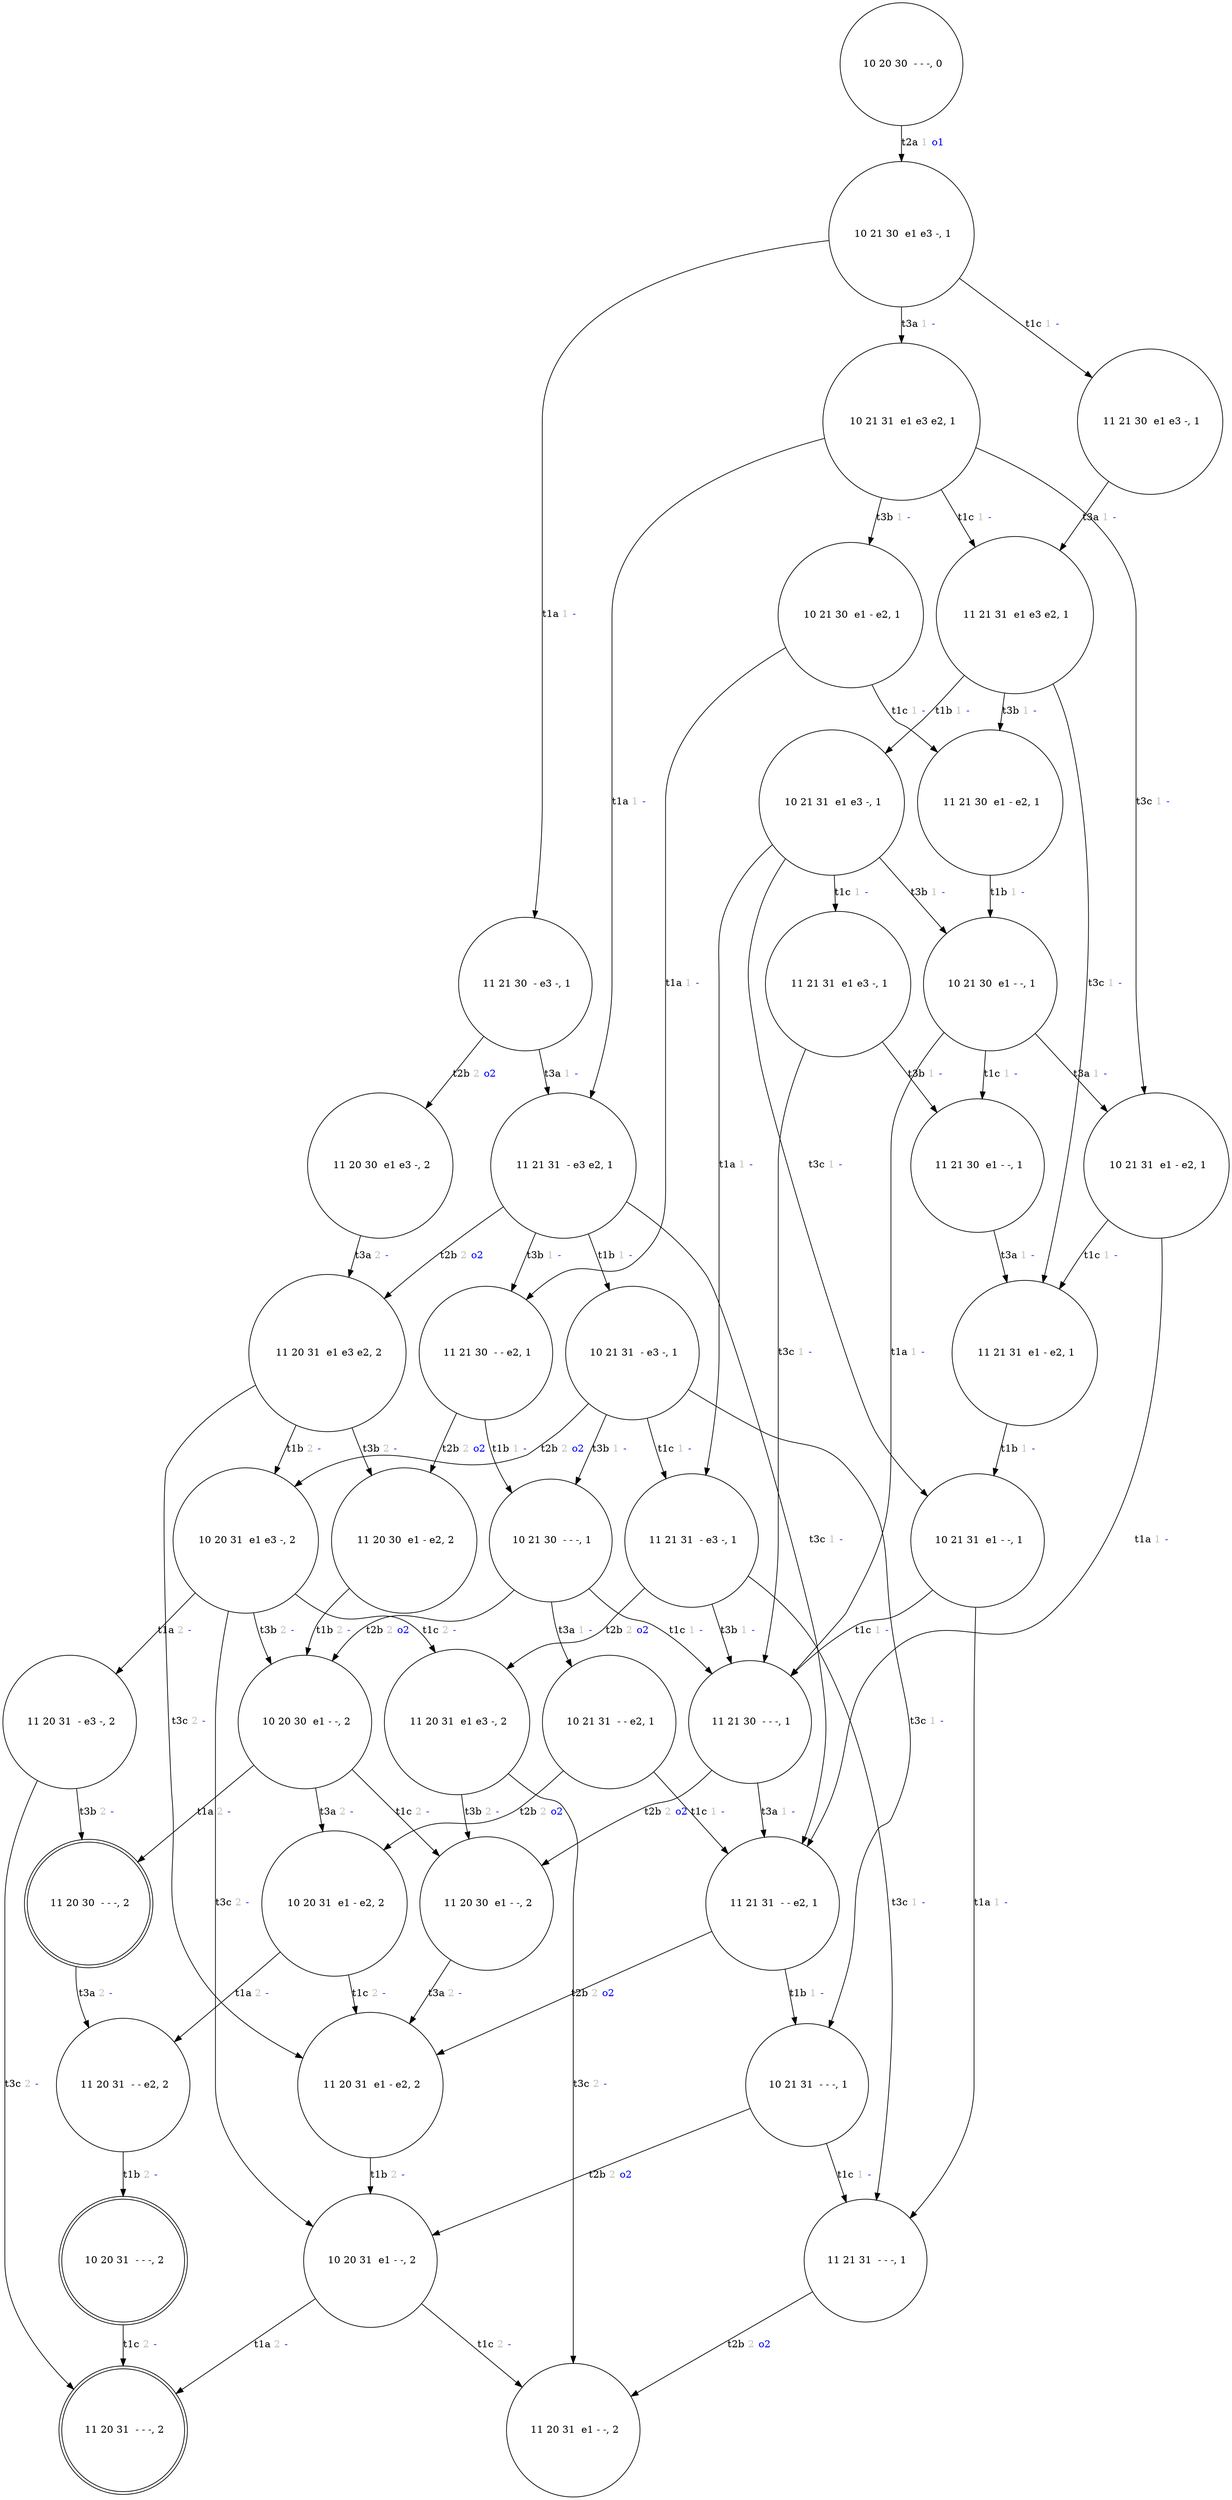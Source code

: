 digraph Rete3_OS_state {
	" 10 20 30  - - -, 0" [shape=circle]
	" 10 21 30  e1 e3 -, 1" [shape=circle]
	" 11 21 30  - e3 -, 1" [shape=circle]
	" 11 20 30  e1 e3 -, 2" [shape=circle]
	" 11 20 31  e1 e3 e2, 2" [shape=circle]
	" 10 20 31  e1 e3 -, 2" [shape=circle]
	" 11 20 31  - e3 -, 2" [shape=circle]
	" 11 20 30  - - -, 2" [shape=doublecircle]
	" 11 20 31  - - e2, 2" [shape=circle]
	" 10 20 31  - - -, 2" [shape=doublecircle]
	" 11 20 31  - - -, 2" [shape=doublecircle]
	" 11 20 31  e1 e3 -, 2" [shape=circle]
	" 11 20 30  e1 - -, 2" [shape=circle]
	" 11 20 31  e1 - e2, 2" [shape=circle]
	" 10 20 31  e1 - -, 2" [shape=circle]
	" 11 20 31  e1 - -, 2" [shape=circle]
	" 10 20 30  e1 - -, 2" [shape=circle]
	" 10 20 31  e1 - e2, 2" [shape=circle]
	" 11 20 30  e1 - e2, 2" [shape=circle]
	" 11 21 31  - e3 e2, 1" [shape=circle]
	" 10 21 31  - e3 -, 1" [shape=circle]
	" 11 21 31  - e3 -, 1" [shape=circle]
	" 11 20 31  e1 e3 -, 2" [shape=circle]
	" 11 21 30  - - -, 1" [shape=circle]
	" 11 20 30  e1 - -, 2" [shape=circle]
	" 11 21 31  - - e2, 1" [shape=circle]
	" 10 21 31  - - -, 1" [shape=circle]
	" 11 21 31  - - -, 1" [shape=circle]
	" 11 20 31  e1 - -, 2" [shape=circle]
	" 10 20 31  e1 - -, 2" [shape=circle]
	" 11 20 31  e1 - e2, 2" [shape=circle]
	" 10 20 31  e1 e3 -, 2" [shape=circle]
	" 10 21 30  - - -, 1" [shape=circle]
	" 10 20 30  e1 - -, 2" [shape=circle]
	" 10 21 31  - - e2, 1" [shape=circle]
	" 10 20 31  e1 - e2, 2" [shape=circle]
	" 11 20 31  e1 e3 e2, 2" [shape=circle]
	" 11 21 30  - - e2, 1" [shape=circle]
	" 11 20 30  e1 - e2, 2" [shape=circle]
	" 11 21 30  e1 e3 -, 1" [shape=circle]
	" 11 21 31  e1 e3 e2, 1" [shape=circle]
	" 10 21 31  e1 e3 -, 1" [shape=circle]
	" 11 21 31  e1 e3 -, 1" [shape=circle]
	" 11 21 30  e1 - -, 1" [shape=circle]
	" 11 21 31  e1 - e2, 1" [shape=circle]
	" 10 21 31  e1 - -, 1" [shape=circle]
	" 10 21 30  e1 - -, 1" [shape=circle]
	" 10 21 31  e1 - e2, 1" [shape=circle]
	" 11 21 30  e1 - e2, 1" [shape=circle]
	" 10 21 31  e1 e3 e2, 1" [shape=circle]
	" 10 21 30  e1 - e2, 1" [shape=circle]
	" 10 20 30  - - -, 0" -> " 10 21 30  e1 e3 -, 1" [label=<t2a <FONT COLOR="grey">1</FONT> <FONT COLOR="blue">o1</FONT>>]
	" 10 21 30  e1 e3 -, 1" -> " 11 21 30  - e3 -, 1" [label=<t1a <FONT COLOR="grey">1</FONT> <FONT COLOR="blue">-</FONT>>]
	" 11 21 30  - e3 -, 1" -> " 11 20 30  e1 e3 -, 2" [label=<t2b <FONT COLOR="grey">2</FONT> <FONT COLOR="blue">o2</FONT>>]
	" 11 20 30  e1 e3 -, 2" -> " 11 20 31  e1 e3 e2, 2" [label=<t3a <FONT COLOR="grey">2</FONT> <FONT COLOR="blue">-</FONT>>]
	" 11 20 31  e1 e3 e2, 2" -> " 10 20 31  e1 e3 -, 2" [label=<t1b <FONT COLOR="grey">2</FONT> <FONT COLOR="blue">-</FONT>>]
	" 10 20 31  e1 e3 -, 2" -> " 11 20 31  - e3 -, 2" [label=<t1a <FONT COLOR="grey">2</FONT> <FONT COLOR="blue">-</FONT>>]
	" 11 20 31  - e3 -, 2" -> " 11 20 30  - - -, 2" [label=<t3b <FONT COLOR="grey">2</FONT> <FONT COLOR="blue">-</FONT>>]
	" 11 20 30  - - -, 2" -> " 11 20 31  - - e2, 2" [label=<t3a <FONT COLOR="grey">2</FONT> <FONT COLOR="blue">-</FONT>>]
	" 11 20 31  - - e2, 2" -> " 10 20 31  - - -, 2" [label=<t1b <FONT COLOR="grey">2</FONT> <FONT COLOR="blue">-</FONT>>]
	" 10 20 31  - - -, 2" -> " 11 20 31  - - -, 2" [label=<t1c <FONT COLOR="grey">2</FONT> <FONT COLOR="blue">-</FONT>>]
	" 11 20 31  - e3 -, 2" -> " 11 20 31  - - -, 2" [label=<t3c <FONT COLOR="grey">2</FONT> <FONT COLOR="blue">-</FONT>>]
	" 10 20 31  e1 e3 -, 2" -> " 11 20 31  e1 e3 -, 2" [label=<t1c <FONT COLOR="grey">2</FONT> <FONT COLOR="blue">-</FONT>>]
	" 11 20 31  e1 e3 -, 2" -> " 11 20 30  e1 - -, 2" [label=<t3b <FONT COLOR="grey">2</FONT> <FONT COLOR="blue">-</FONT>>]
	" 11 20 30  e1 - -, 2" -> " 11 20 31  e1 - e2, 2" [label=<t3a <FONT COLOR="grey">2</FONT> <FONT COLOR="blue">-</FONT>>]
	" 11 20 31  e1 - e2, 2" -> " 10 20 31  e1 - -, 2" [label=<t1b <FONT COLOR="grey">2</FONT> <FONT COLOR="blue">-</FONT>>]
	" 10 20 31  e1 - -, 2" -> " 11 20 31  - - -, 2" [label=<t1a <FONT COLOR="grey">2</FONT> <FONT COLOR="blue">-</FONT>>]
	" 10 20 31  e1 - -, 2" -> " 11 20 31  e1 - -, 2" [label=<t1c <FONT COLOR="grey">2</FONT> <FONT COLOR="blue">-</FONT>>]
	" 11 20 31  e1 e3 -, 2" -> " 11 20 31  e1 - -, 2" [label=<t3c <FONT COLOR="grey">2</FONT> <FONT COLOR="blue">-</FONT>>]
	" 10 20 31  e1 e3 -, 2" -> " 10 20 30  e1 - -, 2" [label=<t3b <FONT COLOR="grey">2</FONT> <FONT COLOR="blue">-</FONT>>]
	" 10 20 30  e1 - -, 2" -> " 11 20 30  - - -, 2" [label=<t1a <FONT COLOR="grey">2</FONT> <FONT COLOR="blue">-</FONT>>]
	" 10 20 30  e1 - -, 2" -> " 11 20 30  e1 - -, 2" [label=<t1c <FONT COLOR="grey">2</FONT> <FONT COLOR="blue">-</FONT>>]
	" 10 20 30  e1 - -, 2" -> " 10 20 31  e1 - e2, 2" [label=<t3a <FONT COLOR="grey">2</FONT> <FONT COLOR="blue">-</FONT>>]
	" 10 20 31  e1 - e2, 2" -> " 11 20 31  - - e2, 2" [label=<t1a <FONT COLOR="grey">2</FONT> <FONT COLOR="blue">-</FONT>>]
	" 10 20 31  e1 - e2, 2" -> " 11 20 31  e1 - e2, 2" [label=<t1c <FONT COLOR="grey">2</FONT> <FONT COLOR="blue">-</FONT>>]
	" 10 20 31  e1 e3 -, 2" -> " 10 20 31  e1 - -, 2" [label=<t3c <FONT COLOR="grey">2</FONT> <FONT COLOR="blue">-</FONT>>]
	" 11 20 31  e1 e3 e2, 2" -> " 11 20 30  e1 - e2, 2" [label=<t3b <FONT COLOR="grey">2</FONT> <FONT COLOR="blue">-</FONT>>]
	" 11 20 30  e1 - e2, 2" -> " 10 20 30  e1 - -, 2" [label=<t1b <FONT COLOR="grey">2</FONT> <FONT COLOR="blue">-</FONT>>]
	" 11 20 31  e1 e3 e2, 2" -> " 11 20 31  e1 - e2, 2" [label=<t3c <FONT COLOR="grey">2</FONT> <FONT COLOR="blue">-</FONT>>]
	" 11 21 30  - e3 -, 1" -> " 11 21 31  - e3 e2, 1" [label=<t3a <FONT COLOR="grey">1</FONT> <FONT COLOR="blue">-</FONT>>]
	" 11 21 31  - e3 e2, 1" -> " 10 21 31  - e3 -, 1" [label=<t1b <FONT COLOR="grey">1</FONT> <FONT COLOR="blue">-</FONT>>]
	" 10 21 31  - e3 -, 1" -> " 11 21 31  - e3 -, 1" [label=<t1c <FONT COLOR="grey">1</FONT> <FONT COLOR="blue">-</FONT>>]
	" 11 21 31  - e3 -, 1" -> " 11 20 31  e1 e3 -, 2" [label=<t2b <FONT COLOR="grey">2</FONT> <FONT COLOR="blue">o2</FONT>>]
	" 11 21 31  - e3 -, 1" -> " 11 21 30  - - -, 1" [label=<t3b <FONT COLOR="grey">1</FONT> <FONT COLOR="blue">-</FONT>>]
	" 11 21 30  - - -, 1" -> " 11 20 30  e1 - -, 2" [label=<t2b <FONT COLOR="grey">2</FONT> <FONT COLOR="blue">o2</FONT>>]
	" 11 21 30  - - -, 1" -> " 11 21 31  - - e2, 1" [label=<t3a <FONT COLOR="grey">1</FONT> <FONT COLOR="blue">-</FONT>>]
	" 11 21 31  - - e2, 1" -> " 10 21 31  - - -, 1" [label=<t1b <FONT COLOR="grey">1</FONT> <FONT COLOR="blue">-</FONT>>]
	" 10 21 31  - - -, 1" -> " 11 21 31  - - -, 1" [label=<t1c <FONT COLOR="grey">1</FONT> <FONT COLOR="blue">-</FONT>>]
	" 11 21 31  - - -, 1" -> " 11 20 31  e1 - -, 2" [label=<t2b <FONT COLOR="grey">2</FONT> <FONT COLOR="blue">o2</FONT>>]
	" 10 21 31  - - -, 1" -> " 10 20 31  e1 - -, 2" [label=<t2b <FONT COLOR="grey">2</FONT> <FONT COLOR="blue">o2</FONT>>]
	" 11 21 31  - - e2, 1" -> " 11 20 31  e1 - e2, 2" [label=<t2b <FONT COLOR="grey">2</FONT> <FONT COLOR="blue">o2</FONT>>]
	" 11 21 31  - e3 -, 1" -> " 11 21 31  - - -, 1" [label=<t3c <FONT COLOR="grey">1</FONT> <FONT COLOR="blue">-</FONT>>]
	" 10 21 31  - e3 -, 1" -> " 10 20 31  e1 e3 -, 2" [label=<t2b <FONT COLOR="grey">2</FONT> <FONT COLOR="blue">o2</FONT>>]
	" 10 21 31  - e3 -, 1" -> " 10 21 30  - - -, 1" [label=<t3b <FONT COLOR="grey">1</FONT> <FONT COLOR="blue">-</FONT>>]
	" 10 21 30  - - -, 1" -> " 11 21 30  - - -, 1" [label=<t1c <FONT COLOR="grey">1</FONT> <FONT COLOR="blue">-</FONT>>]
	" 10 21 30  - - -, 1" -> " 10 20 30  e1 - -, 2" [label=<t2b <FONT COLOR="grey">2</FONT> <FONT COLOR="blue">o2</FONT>>]
	" 10 21 30  - - -, 1" -> " 10 21 31  - - e2, 1" [label=<t3a <FONT COLOR="grey">1</FONT> <FONT COLOR="blue">-</FONT>>]
	" 10 21 31  - - e2, 1" -> " 11 21 31  - - e2, 1" [label=<t1c <FONT COLOR="grey">1</FONT> <FONT COLOR="blue">-</FONT>>]
	" 10 21 31  - - e2, 1" -> " 10 20 31  e1 - e2, 2" [label=<t2b <FONT COLOR="grey">2</FONT> <FONT COLOR="blue">o2</FONT>>]
	" 10 21 31  - e3 -, 1" -> " 10 21 31  - - -, 1" [label=<t3c <FONT COLOR="grey">1</FONT> <FONT COLOR="blue">-</FONT>>]
	" 11 21 31  - e3 e2, 1" -> " 11 20 31  e1 e3 e2, 2" [label=<t2b <FONT COLOR="grey">2</FONT> <FONT COLOR="blue">o2</FONT>>]
	" 11 21 31  - e3 e2, 1" -> " 11 21 30  - - e2, 1" [label=<t3b <FONT COLOR="grey">1</FONT> <FONT COLOR="blue">-</FONT>>]
	" 11 21 30  - - e2, 1" -> " 10 21 30  - - -, 1" [label=<t1b <FONT COLOR="grey">1</FONT> <FONT COLOR="blue">-</FONT>>]
	" 11 21 30  - - e2, 1" -> " 11 20 30  e1 - e2, 2" [label=<t2b <FONT COLOR="grey">2</FONT> <FONT COLOR="blue">o2</FONT>>]
	" 11 21 31  - e3 e2, 1" -> " 11 21 31  - - e2, 1" [label=<t3c <FONT COLOR="grey">1</FONT> <FONT COLOR="blue">-</FONT>>]
	" 10 21 30  e1 e3 -, 1" -> " 11 21 30  e1 e3 -, 1" [label=<t1c <FONT COLOR="grey">1</FONT> <FONT COLOR="blue">-</FONT>>]
	" 11 21 30  e1 e3 -, 1" -> " 11 21 31  e1 e3 e2, 1" [label=<t3a <FONT COLOR="grey">1</FONT> <FONT COLOR="blue">-</FONT>>]
	" 11 21 31  e1 e3 e2, 1" -> " 10 21 31  e1 e3 -, 1" [label=<t1b <FONT COLOR="grey">1</FONT> <FONT COLOR="blue">-</FONT>>]
	" 10 21 31  e1 e3 -, 1" -> " 11 21 31  - e3 -, 1" [label=<t1a <FONT COLOR="grey">1</FONT> <FONT COLOR="blue">-</FONT>>]
	" 10 21 31  e1 e3 -, 1" -> " 11 21 31  e1 e3 -, 1" [label=<t1c <FONT COLOR="grey">1</FONT> <FONT COLOR="blue">-</FONT>>]
	" 11 21 31  e1 e3 -, 1" -> " 11 21 30  e1 - -, 1" [label=<t3b <FONT COLOR="grey">1</FONT> <FONT COLOR="blue">-</FONT>>]
	" 11 21 30  e1 - -, 1" -> " 11 21 31  e1 - e2, 1" [label=<t3a <FONT COLOR="grey">1</FONT> <FONT COLOR="blue">-</FONT>>]
	" 11 21 31  e1 - e2, 1" -> " 10 21 31  e1 - -, 1" [label=<t1b <FONT COLOR="grey">1</FONT> <FONT COLOR="blue">-</FONT>>]
	" 10 21 31  e1 - -, 1" -> " 11 21 31  - - -, 1" [label=<t1a <FONT COLOR="grey">1</FONT> <FONT COLOR="blue">-</FONT>>]
	" 10 21 31  e1 - -, 1" -> " 11 21 30  - - -, 1" [label=<t1c <FONT COLOR="grey">1</FONT> <FONT COLOR="blue">-</FONT>>]
	" 11 21 31  e1 e3 -, 1" -> " 11 21 30  - - -, 1" [label=<t3c <FONT COLOR="grey">1</FONT> <FONT COLOR="blue">-</FONT>>]
	" 10 21 31  e1 e3 -, 1" -> " 10 21 30  e1 - -, 1" [label=<t3b <FONT COLOR="grey">1</FONT> <FONT COLOR="blue">-</FONT>>]
	" 10 21 30  e1 - -, 1" -> " 11 21 30  - - -, 1" [label=<t1a <FONT COLOR="grey">1</FONT> <FONT COLOR="blue">-</FONT>>]
	" 10 21 30  e1 - -, 1" -> " 11 21 30  e1 - -, 1" [label=<t1c <FONT COLOR="grey">1</FONT> <FONT COLOR="blue">-</FONT>>]
	" 10 21 30  e1 - -, 1" -> " 10 21 31  e1 - e2, 1" [label=<t3a <FONT COLOR="grey">1</FONT> <FONT COLOR="blue">-</FONT>>]
	" 10 21 31  e1 - e2, 1" -> " 11 21 31  - - e2, 1" [label=<t1a <FONT COLOR="grey">1</FONT> <FONT COLOR="blue">-</FONT>>]
	" 10 21 31  e1 - e2, 1" -> " 11 21 31  e1 - e2, 1" [label=<t1c <FONT COLOR="grey">1</FONT> <FONT COLOR="blue">-</FONT>>]
	" 10 21 31  e1 e3 -, 1" -> " 10 21 31  e1 - -, 1" [label=<t3c <FONT COLOR="grey">1</FONT> <FONT COLOR="blue">-</FONT>>]
	" 11 21 31  e1 e3 e2, 1" -> " 11 21 30  e1 - e2, 1" [label=<t3b <FONT COLOR="grey">1</FONT> <FONT COLOR="blue">-</FONT>>]
	" 11 21 30  e1 - e2, 1" -> " 10 21 30  e1 - -, 1" [label=<t1b <FONT COLOR="grey">1</FONT> <FONT COLOR="blue">-</FONT>>]
	" 11 21 31  e1 e3 e2, 1" -> " 11 21 31  e1 - e2, 1" [label=<t3c <FONT COLOR="grey">1</FONT> <FONT COLOR="blue">-</FONT>>]
	" 10 21 30  e1 e3 -, 1" -> " 10 21 31  e1 e3 e2, 1" [label=<t3a <FONT COLOR="grey">1</FONT> <FONT COLOR="blue">-</FONT>>]
	" 10 21 31  e1 e3 e2, 1" -> " 11 21 31  - e3 e2, 1" [label=<t1a <FONT COLOR="grey">1</FONT> <FONT COLOR="blue">-</FONT>>]
	" 10 21 31  e1 e3 e2, 1" -> " 11 21 31  e1 e3 e2, 1" [label=<t1c <FONT COLOR="grey">1</FONT> <FONT COLOR="blue">-</FONT>>]
	" 10 21 31  e1 e3 e2, 1" -> " 10 21 30  e1 - e2, 1" [label=<t3b <FONT COLOR="grey">1</FONT> <FONT COLOR="blue">-</FONT>>]
	" 10 21 30  e1 - e2, 1" -> " 11 21 30  - - e2, 1" [label=<t1a <FONT COLOR="grey">1</FONT> <FONT COLOR="blue">-</FONT>>]
	" 10 21 30  e1 - e2, 1" -> " 11 21 30  e1 - e2, 1" [label=<t1c <FONT COLOR="grey">1</FONT> <FONT COLOR="blue">-</FONT>>]
	" 10 21 31  e1 e3 e2, 1" -> " 10 21 31  e1 - e2, 1" [label=<t3c <FONT COLOR="grey">1</FONT> <FONT COLOR="blue">-</FONT>>]
}
